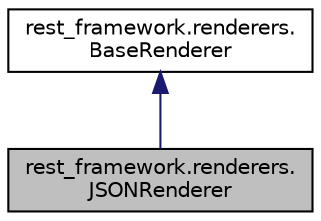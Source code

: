 digraph "rest_framework.renderers.JSONRenderer"
{
 // LATEX_PDF_SIZE
  edge [fontname="Helvetica",fontsize="10",labelfontname="Helvetica",labelfontsize="10"];
  node [fontname="Helvetica",fontsize="10",shape=record];
  Node1 [label="rest_framework.renderers.\lJSONRenderer",height=0.2,width=0.4,color="black", fillcolor="grey75", style="filled", fontcolor="black",tooltip=" "];
  Node2 -> Node1 [dir="back",color="midnightblue",fontsize="10",style="solid",fontname="Helvetica"];
  Node2 [label="rest_framework.renderers.\lBaseRenderer",height=0.2,width=0.4,color="black", fillcolor="white", style="filled",URL="$d3/dc5/classrest__framework_1_1renderers_1_1_base_renderer.html",tooltip=" "];
}
